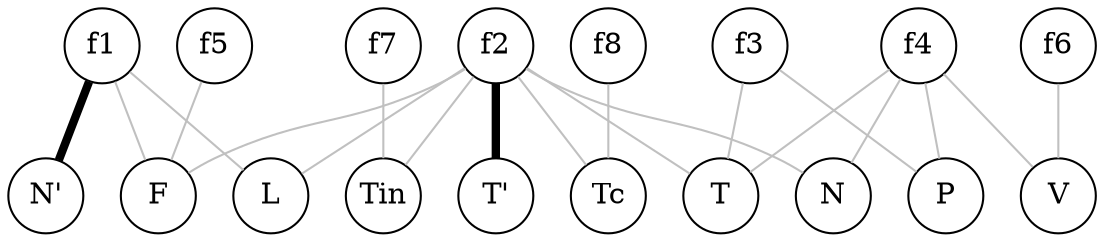 graph Condenser{
node[shape=circle,fixedsize=1]
edge[color="gray"]

	// dF/dy graph
	f1--F	f1--L	
	f2--N	f2--F	f2--L	f2--T	f2--Tin	f2--Tc	
	f3--T	f3--P	
	f4--N	f4--T	f4--P	f4--V	
	f5--F
	f6--V	
	f7--Tin	
	f8--Tc	

edge[color="black", style="setlinewidth(4)"]

	// dF/dyp graph
	f1--"N'"	
	f2--"T'"
}
